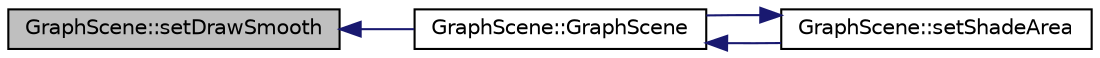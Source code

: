 digraph "GraphScene::setDrawSmooth"
{
 // INTERACTIVE_SVG=YES
  edge [fontname="Helvetica",fontsize="10",labelfontname="Helvetica",labelfontsize="10"];
  node [fontname="Helvetica",fontsize="10",shape=record];
  rankdir="LR";
  Node1 [label="GraphScene::setDrawSmooth",height=0.2,width=0.4,color="black", fillcolor="grey75", style="filled", fontcolor="black"];
  Node1 -> Node2 [dir="back",color="midnightblue",fontsize="10",style="solid",fontname="Helvetica"];
  Node2 [label="GraphScene::GraphScene",height=0.2,width=0.4,color="black", fillcolor="white", style="filled",URL="$d3/d91/class_graph_scene.html#af0c8c21842c711c64308df8e2dd3f054"];
  Node2 -> Node3 [dir="back",color="midnightblue",fontsize="10",style="solid",fontname="Helvetica"];
  Node3 [label="GraphScene::setShadeArea",height=0.2,width=0.4,color="black", fillcolor="white", style="filled",URL="$d3/d91/class_graph_scene.html#a986d0589b1ac799986fdcbbcc2c512ab"];
  Node3 -> Node2 [dir="back",color="midnightblue",fontsize="10",style="solid",fontname="Helvetica"];
}
